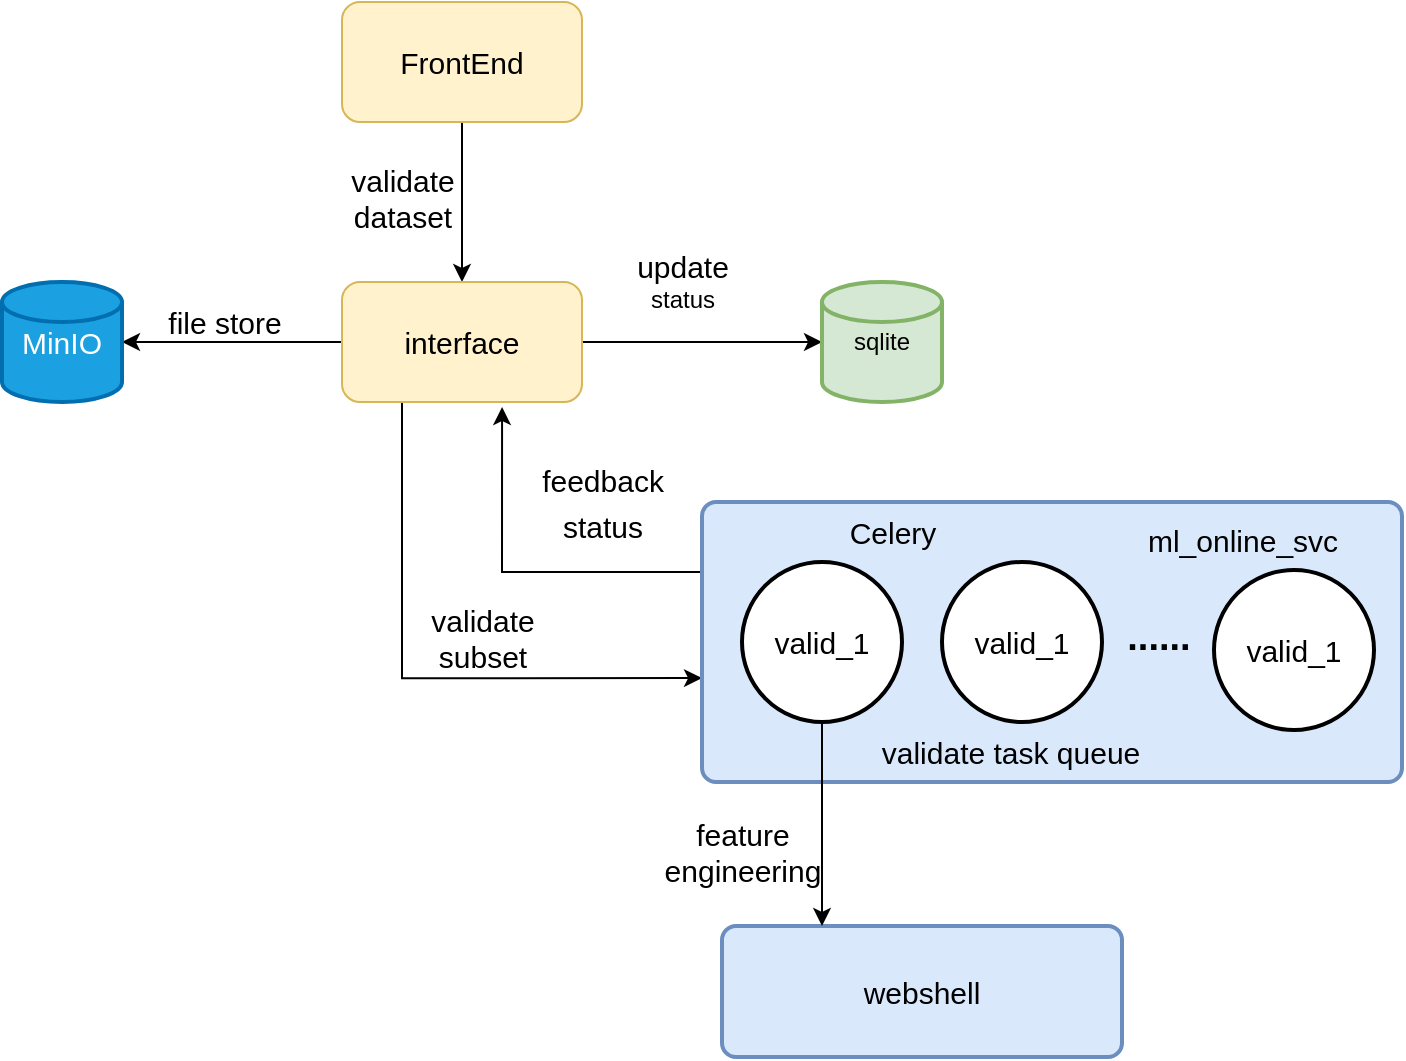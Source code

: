<mxfile version="20.2.7" type="github"><diagram id="VOvVdlT0Q3RF6BztdASe" name="Page-1"><mxGraphModel dx="1234" dy="773" grid="1" gridSize="10" guides="1" tooltips="1" connect="1" arrows="1" fold="1" page="1" pageScale="1" pageWidth="827" pageHeight="1169" math="0" shadow="0"><root><mxCell id="0"/><mxCell id="1" parent="0"/><mxCell id="i2mFMueT_FZ5VhDNLa2f-6" value="" style="edgeStyle=orthogonalEdgeStyle;rounded=0;orthogonalLoop=1;jettySize=auto;html=1;" edge="1" parent="1" source="i2mFMueT_FZ5VhDNLa2f-2" target="i2mFMueT_FZ5VhDNLa2f-5"><mxGeometry relative="1" as="geometry"/></mxCell><mxCell id="i2mFMueT_FZ5VhDNLa2f-8" value="&lt;font style=&quot;font-size: 15px;&quot;&gt;validate&lt;br&gt;dataset&lt;/font&gt;" style="edgeLabel;html=1;align=center;verticalAlign=middle;resizable=0;points=[];" vertex="1" connectable="0" parent="i2mFMueT_FZ5VhDNLa2f-6"><mxGeometry x="-0.05" y="2" relative="1" as="geometry"><mxPoint x="-32" as="offset"/></mxGeometry></mxCell><mxCell id="i2mFMueT_FZ5VhDNLa2f-2" value="&lt;font style=&quot;font-size: 15px;&quot;&gt;FrontEnd&lt;/font&gt;" style="rounded=1;whiteSpace=wrap;html=1;fillColor=#fff2cc;strokeColor=#d6b656;" vertex="1" parent="1"><mxGeometry x="380" y="100" width="120" height="60" as="geometry"/></mxCell><mxCell id="i2mFMueT_FZ5VhDNLa2f-10" value="" style="edgeStyle=orthogonalEdgeStyle;rounded=0;orthogonalLoop=1;jettySize=auto;html=1;" edge="1" parent="1" source="i2mFMueT_FZ5VhDNLa2f-5" target="i2mFMueT_FZ5VhDNLa2f-9"><mxGeometry relative="1" as="geometry"/></mxCell><mxCell id="i2mFMueT_FZ5VhDNLa2f-30" style="edgeStyle=orthogonalEdgeStyle;rounded=0;orthogonalLoop=1;jettySize=auto;html=1;exitX=0.25;exitY=1;exitDx=0;exitDy=0;fontSize=15;entryX=0;entryY=0.629;entryDx=0;entryDy=0;entryPerimeter=0;" edge="1" parent="1" source="i2mFMueT_FZ5VhDNLa2f-5" target="i2mFMueT_FZ5VhDNLa2f-12"><mxGeometry relative="1" as="geometry"><mxPoint x="410" y="440" as="targetPoint"/><Array as="points"><mxPoint x="410" y="438"/></Array></mxGeometry></mxCell><mxCell id="i2mFMueT_FZ5VhDNLa2f-34" style="edgeStyle=orthogonalEdgeStyle;rounded=0;orthogonalLoop=1;jettySize=auto;html=1;exitX=0;exitY=0.5;exitDx=0;exitDy=0;entryX=1;entryY=0.5;entryDx=0;entryDy=0;entryPerimeter=0;fontSize=15;" edge="1" parent="1" source="i2mFMueT_FZ5VhDNLa2f-5" target="i2mFMueT_FZ5VhDNLa2f-33"><mxGeometry relative="1" as="geometry"/></mxCell><mxCell id="i2mFMueT_FZ5VhDNLa2f-5" value="&lt;font style=&quot;font-size: 15px;&quot;&gt;interface&lt;/font&gt;" style="whiteSpace=wrap;html=1;fillColor=#fff2cc;strokeColor=#d6b656;rounded=1;sketch=0;glass=0;" vertex="1" parent="1"><mxGeometry x="380" y="240" width="120" height="60" as="geometry"/></mxCell><mxCell id="i2mFMueT_FZ5VhDNLa2f-9" value="sqlite" style="strokeWidth=2;html=1;shape=mxgraph.flowchart.database;whiteSpace=wrap;rounded=1;glass=0;sketch=0;fillColor=#d5e8d4;strokeColor=#82b366;" vertex="1" parent="1"><mxGeometry x="620" y="240" width="60" height="60" as="geometry"/></mxCell><mxCell id="i2mFMueT_FZ5VhDNLa2f-11" value="&lt;font style=&quot;font-size: 15px;&quot;&gt;update&lt;br&gt;&lt;/font&gt;status" style="text;html=1;align=center;verticalAlign=middle;resizable=0;points=[];autosize=1;strokeColor=none;fillColor=none;" vertex="1" parent="1"><mxGeometry x="515" y="215" width="70" height="50" as="geometry"/></mxCell><mxCell id="i2mFMueT_FZ5VhDNLa2f-23" style="edgeStyle=orthogonalEdgeStyle;rounded=0;orthogonalLoop=1;jettySize=auto;html=1;exitX=0;exitY=0.25;exitDx=0;exitDy=0;entryX=0.667;entryY=1.042;entryDx=0;entryDy=0;entryPerimeter=0;fontSize=19;" edge="1" parent="1" source="i2mFMueT_FZ5VhDNLa2f-12" target="i2mFMueT_FZ5VhDNLa2f-5"><mxGeometry relative="1" as="geometry"/></mxCell><mxCell id="i2mFMueT_FZ5VhDNLa2f-12" value="" style="rounded=1;whiteSpace=wrap;html=1;absoluteArcSize=1;arcSize=14;strokeWidth=2;glass=0;sketch=0;fillColor=#dae8fc;strokeColor=#6c8ebf;" vertex="1" parent="1"><mxGeometry x="560" y="350" width="350" height="140" as="geometry"/></mxCell><mxCell id="i2mFMueT_FZ5VhDNLa2f-13" value="&lt;font style=&quot;font-size: 15px;&quot;&gt;webshell&lt;/font&gt;" style="rounded=1;whiteSpace=wrap;html=1;absoluteArcSize=1;arcSize=14;strokeWidth=2;glass=0;sketch=0;fillColor=#dae8fc;strokeColor=#6c8ebf;" vertex="1" parent="1"><mxGeometry x="570" y="562" width="200" height="65.5" as="geometry"/></mxCell><mxCell id="i2mFMueT_FZ5VhDNLa2f-27" style="edgeStyle=orthogonalEdgeStyle;rounded=0;orthogonalLoop=1;jettySize=auto;html=1;exitX=0.5;exitY=1;exitDx=0;exitDy=0;exitPerimeter=0;entryX=0.25;entryY=0;entryDx=0;entryDy=0;fontSize=15;" edge="1" parent="1" source="i2mFMueT_FZ5VhDNLa2f-14" target="i2mFMueT_FZ5VhDNLa2f-13"><mxGeometry relative="1" as="geometry"/></mxCell><mxCell id="i2mFMueT_FZ5VhDNLa2f-14" value="&lt;font style=&quot;font-size: 15px;&quot;&gt;valid_1&lt;/font&gt;" style="strokeWidth=2;html=1;shape=mxgraph.flowchart.start_2;whiteSpace=wrap;rounded=1;glass=0;sketch=0;" vertex="1" parent="1"><mxGeometry x="580" y="380" width="80" height="80" as="geometry"/></mxCell><mxCell id="i2mFMueT_FZ5VhDNLa2f-17" value="&lt;font style=&quot;font-size: 15px;&quot;&gt;valid_1&lt;/font&gt;" style="strokeWidth=2;html=1;shape=mxgraph.flowchart.start_2;whiteSpace=wrap;rounded=1;glass=0;sketch=0;" vertex="1" parent="1"><mxGeometry x="680" y="380" width="80" height="80" as="geometry"/></mxCell><mxCell id="i2mFMueT_FZ5VhDNLa2f-18" value="&lt;font style=&quot;font-size: 15px;&quot;&gt;valid_1&lt;/font&gt;" style="strokeWidth=2;html=1;shape=mxgraph.flowchart.start_2;whiteSpace=wrap;rounded=1;glass=0;sketch=0;" vertex="1" parent="1"><mxGeometry x="816" y="384" width="80" height="80" as="geometry"/></mxCell><mxCell id="i2mFMueT_FZ5VhDNLa2f-20" value="&lt;b&gt;&lt;font style=&quot;font-size: 19px;&quot;&gt;......&lt;/font&gt;&lt;/b&gt;" style="text;html=1;align=center;verticalAlign=middle;resizable=0;points=[];autosize=1;strokeColor=none;fillColor=none;" vertex="1" parent="1"><mxGeometry x="758" y="398" width="60" height="40" as="geometry"/></mxCell><mxCell id="i2mFMueT_FZ5VhDNLa2f-24" value="&lt;font style=&quot;font-size: 15px;&quot;&gt;feedback&lt;br&gt;status&lt;/font&gt;" style="text;html=1;align=center;verticalAlign=middle;resizable=0;points=[];autosize=1;strokeColor=none;fillColor=none;fontSize=19;" vertex="1" parent="1"><mxGeometry x="470" y="320" width="80" height="60" as="geometry"/></mxCell><mxCell id="i2mFMueT_FZ5VhDNLa2f-25" value="&lt;font style=&quot;font-size: 15px;&quot;&gt;validate task queue&lt;/font&gt;" style="text;html=1;resizable=0;autosize=1;align=center;verticalAlign=middle;points=[];fillColor=none;strokeColor=none;rounded=0;glass=0;sketch=0;fontSize=12;" vertex="1" parent="1"><mxGeometry x="639" y="460" width="150" height="30" as="geometry"/></mxCell><mxCell id="i2mFMueT_FZ5VhDNLa2f-26" value="&lt;font style=&quot;font-size: 15px;&quot;&gt;ml_online_svc&lt;/font&gt;" style="text;html=1;resizable=0;autosize=1;align=center;verticalAlign=middle;points=[];fillColor=none;strokeColor=none;rounded=0;glass=0;sketch=0;fontSize=12;" vertex="1" parent="1"><mxGeometry x="770" y="354" width="120" height="30" as="geometry"/></mxCell><mxCell id="i2mFMueT_FZ5VhDNLa2f-28" value="feature&lt;br&gt;engineering&lt;br&gt;" style="text;html=1;align=center;verticalAlign=middle;resizable=0;points=[];autosize=1;strokeColor=none;fillColor=none;fontSize=15;" vertex="1" parent="1"><mxGeometry x="530" y="500" width="100" height="50" as="geometry"/></mxCell><mxCell id="i2mFMueT_FZ5VhDNLa2f-31" value="validate&lt;br&gt;subset&lt;br&gt;" style="text;html=1;align=center;verticalAlign=middle;resizable=0;points=[];autosize=1;strokeColor=none;fillColor=none;fontSize=15;" vertex="1" parent="1"><mxGeometry x="410" y="393" width="80" height="50" as="geometry"/></mxCell><mxCell id="i2mFMueT_FZ5VhDNLa2f-32" value="Celery" style="text;html=1;resizable=0;autosize=1;align=center;verticalAlign=middle;points=[];fillColor=none;strokeColor=none;rounded=0;glass=0;sketch=0;fontSize=15;" vertex="1" parent="1"><mxGeometry x="620" y="350" width="70" height="30" as="geometry"/></mxCell><mxCell id="i2mFMueT_FZ5VhDNLa2f-33" value="MinIO" style="strokeWidth=2;html=1;shape=mxgraph.flowchart.database;whiteSpace=wrap;rounded=1;glass=0;sketch=0;fontSize=15;fillColor=#1ba1e2;fontColor=#ffffff;strokeColor=#006EAF;" vertex="1" parent="1"><mxGeometry x="210" y="240" width="60" height="60" as="geometry"/></mxCell><mxCell id="i2mFMueT_FZ5VhDNLa2f-35" value="file store" style="text;html=1;align=center;verticalAlign=middle;resizable=0;points=[];autosize=1;strokeColor=none;fillColor=none;fontSize=15;" vertex="1" parent="1"><mxGeometry x="281" y="245" width="80" height="30" as="geometry"/></mxCell></root></mxGraphModel></diagram></mxfile>